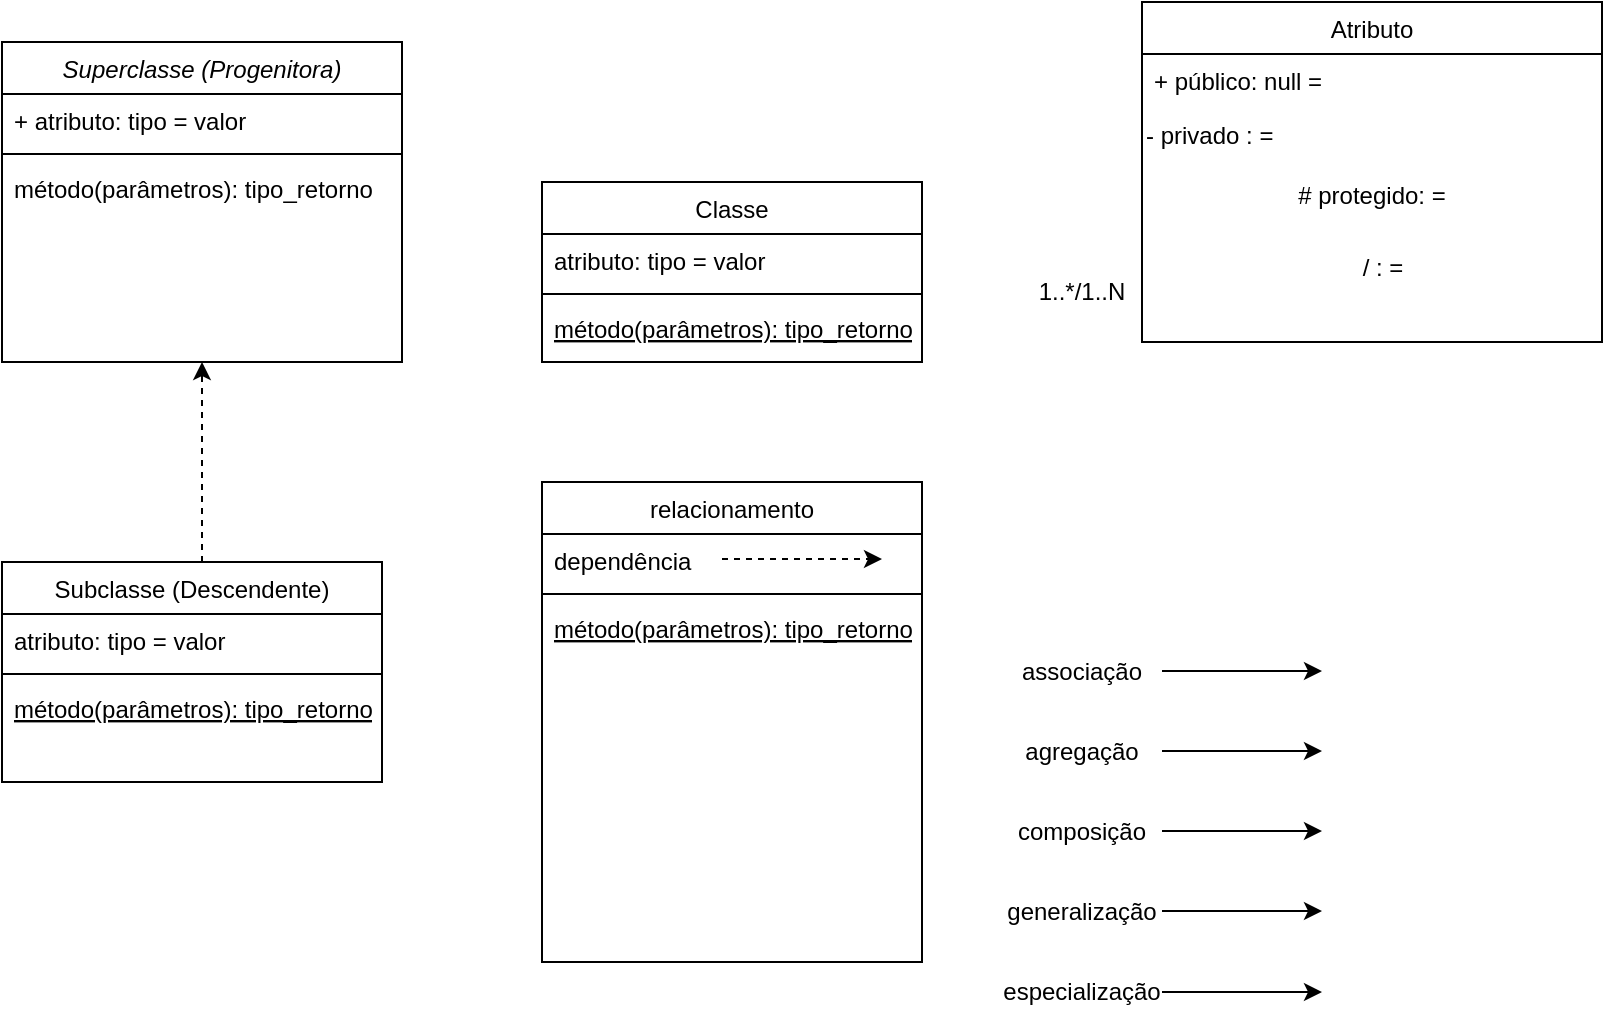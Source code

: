 <mxfile version="22.1.3" type="github">
  <diagram id="C5RBs43oDa-KdzZeNtuy" name="Page-1">
    <mxGraphModel dx="1707" dy="478" grid="1" gridSize="10" guides="1" tooltips="1" connect="1" arrows="1" fold="1" page="1" pageScale="1" pageWidth="827" pageHeight="1169" math="0" shadow="0">
      <root>
        <mxCell id="WIyWlLk6GJQsqaUBKTNV-0" />
        <mxCell id="WIyWlLk6GJQsqaUBKTNV-1" parent="WIyWlLk6GJQsqaUBKTNV-0" />
        <mxCell id="zkfFHV4jXpPFQw0GAbJ--0" value="Superclasse (Progenitora)" style="swimlane;fontStyle=2;align=center;verticalAlign=top;childLayout=stackLayout;horizontal=1;startSize=26;horizontalStack=0;resizeParent=1;resizeLast=0;collapsible=1;marginBottom=0;rounded=0;shadow=0;strokeWidth=1;" parent="WIyWlLk6GJQsqaUBKTNV-1" vertex="1">
          <mxGeometry x="-20" y="110" width="200" height="160" as="geometry">
            <mxRectangle x="230" y="140" width="160" height="26" as="alternateBounds" />
          </mxGeometry>
        </mxCell>
        <mxCell id="zkfFHV4jXpPFQw0GAbJ--1" value="+ atributo: tipo = valor&#xa;&#xa;" style="text;align=left;verticalAlign=top;spacingLeft=4;spacingRight=4;overflow=hidden;rotatable=0;points=[[0,0.5],[1,0.5]];portConstraint=eastwest;" parent="zkfFHV4jXpPFQw0GAbJ--0" vertex="1">
          <mxGeometry y="26" width="200" height="26" as="geometry" />
        </mxCell>
        <mxCell id="zkfFHV4jXpPFQw0GAbJ--4" value="" style="line;html=1;strokeWidth=1;align=left;verticalAlign=middle;spacingTop=-1;spacingLeft=3;spacingRight=3;rotatable=0;labelPosition=right;points=[];portConstraint=eastwest;" parent="zkfFHV4jXpPFQw0GAbJ--0" vertex="1">
          <mxGeometry y="52" width="200" height="8" as="geometry" />
        </mxCell>
        <mxCell id="zkfFHV4jXpPFQw0GAbJ--5" value="método(parâmetros): tipo_retorno" style="text;align=left;verticalAlign=top;spacingLeft=4;spacingRight=4;overflow=hidden;rotatable=0;points=[[0,0.5],[1,0.5]];portConstraint=eastwest;" parent="zkfFHV4jXpPFQw0GAbJ--0" vertex="1">
          <mxGeometry y="60" width="200" height="26" as="geometry" />
        </mxCell>
        <mxCell id="zkfFHV4jXpPFQw0GAbJ--6" value="Subclasse (Descendente)" style="swimlane;fontStyle=0;align=center;verticalAlign=top;childLayout=stackLayout;horizontal=1;startSize=26;horizontalStack=0;resizeParent=1;resizeLast=0;collapsible=1;marginBottom=0;rounded=0;shadow=0;strokeWidth=1;" parent="WIyWlLk6GJQsqaUBKTNV-1" vertex="1">
          <mxGeometry x="-20" y="370" width="190" height="110" as="geometry">
            <mxRectangle x="-20" y="370" width="160" height="26" as="alternateBounds" />
          </mxGeometry>
        </mxCell>
        <mxCell id="zkfFHV4jXpPFQw0GAbJ--7" value="atributo: tipo = valor" style="text;align=left;verticalAlign=top;spacingLeft=4;spacingRight=4;overflow=hidden;rotatable=0;points=[[0,0.5],[1,0.5]];portConstraint=eastwest;" parent="zkfFHV4jXpPFQw0GAbJ--6" vertex="1">
          <mxGeometry y="26" width="190" height="26" as="geometry" />
        </mxCell>
        <mxCell id="zkfFHV4jXpPFQw0GAbJ--9" value="" style="line;html=1;strokeWidth=1;align=left;verticalAlign=middle;spacingTop=-1;spacingLeft=3;spacingRight=3;rotatable=0;labelPosition=right;points=[];portConstraint=eastwest;" parent="zkfFHV4jXpPFQw0GAbJ--6" vertex="1">
          <mxGeometry y="52" width="190" height="8" as="geometry" />
        </mxCell>
        <mxCell id="zkfFHV4jXpPFQw0GAbJ--10" value="método(parâmetros): tipo_retorno" style="text;align=left;verticalAlign=top;spacingLeft=4;spacingRight=4;overflow=hidden;rotatable=0;points=[[0,0.5],[1,0.5]];portConstraint=eastwest;fontStyle=4" parent="zkfFHV4jXpPFQw0GAbJ--6" vertex="1">
          <mxGeometry y="60" width="190" height="26" as="geometry" />
        </mxCell>
        <mxCell id="96-uau5MpeNuF_do8JP8-1" value="Classe" style="swimlane;fontStyle=0;align=center;verticalAlign=top;childLayout=stackLayout;horizontal=1;startSize=26;horizontalStack=0;resizeParent=1;resizeLast=0;collapsible=1;marginBottom=0;rounded=0;shadow=0;strokeWidth=1;" vertex="1" parent="WIyWlLk6GJQsqaUBKTNV-1">
          <mxGeometry x="250" y="180" width="190" height="90" as="geometry">
            <mxRectangle x="130" y="380" width="160" height="26" as="alternateBounds" />
          </mxGeometry>
        </mxCell>
        <mxCell id="96-uau5MpeNuF_do8JP8-2" value="atributo: tipo = valor" style="text;align=left;verticalAlign=top;spacingLeft=4;spacingRight=4;overflow=hidden;rotatable=0;points=[[0,0.5],[1,0.5]];portConstraint=eastwest;" vertex="1" parent="96-uau5MpeNuF_do8JP8-1">
          <mxGeometry y="26" width="190" height="26" as="geometry" />
        </mxCell>
        <mxCell id="96-uau5MpeNuF_do8JP8-3" value="" style="line;html=1;strokeWidth=1;align=left;verticalAlign=middle;spacingTop=-1;spacingLeft=3;spacingRight=3;rotatable=0;labelPosition=right;points=[];portConstraint=eastwest;" vertex="1" parent="96-uau5MpeNuF_do8JP8-1">
          <mxGeometry y="52" width="190" height="8" as="geometry" />
        </mxCell>
        <mxCell id="96-uau5MpeNuF_do8JP8-4" value="método(parâmetros): tipo_retorno" style="text;align=left;verticalAlign=top;spacingLeft=4;spacingRight=4;overflow=hidden;rotatable=0;points=[[0,0.5],[1,0.5]];portConstraint=eastwest;fontStyle=4" vertex="1" parent="96-uau5MpeNuF_do8JP8-1">
          <mxGeometry y="60" width="190" height="26" as="geometry" />
        </mxCell>
        <mxCell id="96-uau5MpeNuF_do8JP8-5" value="1..*/1..N" style="text;strokeColor=none;align=center;fillColor=none;html=1;verticalAlign=middle;whiteSpace=wrap;rounded=0;" vertex="1" parent="WIyWlLk6GJQsqaUBKTNV-1">
          <mxGeometry x="490" y="220" width="60" height="30" as="geometry" />
        </mxCell>
        <mxCell id="96-uau5MpeNuF_do8JP8-8" value="" style="edgeStyle=none;orthogonalLoop=1;jettySize=auto;html=1;rounded=0;entryX=0.5;entryY=1;entryDx=0;entryDy=0;dashed=1;" edge="1" parent="WIyWlLk6GJQsqaUBKTNV-1" target="zkfFHV4jXpPFQw0GAbJ--0">
          <mxGeometry width="80" relative="1" as="geometry">
            <mxPoint x="80" y="370" as="sourcePoint" />
            <mxPoint x="170" y="330" as="targetPoint" />
            <Array as="points">
              <mxPoint x="80" y="320" />
            </Array>
          </mxGeometry>
        </mxCell>
        <mxCell id="96-uau5MpeNuF_do8JP8-9" value="Atributo" style="swimlane;fontStyle=0;align=center;verticalAlign=top;childLayout=stackLayout;horizontal=1;startSize=26;horizontalStack=0;resizeParent=1;resizeLast=0;collapsible=1;marginBottom=0;rounded=0;shadow=0;strokeWidth=1;" vertex="1" parent="WIyWlLk6GJQsqaUBKTNV-1">
          <mxGeometry x="550" y="90" width="230" height="170" as="geometry">
            <mxRectangle x="130" y="380" width="160" height="26" as="alternateBounds" />
          </mxGeometry>
        </mxCell>
        <mxCell id="96-uau5MpeNuF_do8JP8-10" value="+ público: null = " style="text;align=left;verticalAlign=top;spacingLeft=4;spacingRight=4;overflow=hidden;rotatable=0;points=[[0,0.5],[1,0.5]];portConstraint=eastwest;" vertex="1" parent="96-uau5MpeNuF_do8JP8-9">
          <mxGeometry y="26" width="230" height="26" as="geometry" />
        </mxCell>
        <mxCell id="96-uau5MpeNuF_do8JP8-13" value="- privado : =" style="text;html=1;align=left;verticalAlign=middle;resizable=0;points=[];autosize=1;strokeColor=none;fillColor=none;" vertex="1" parent="96-uau5MpeNuF_do8JP8-9">
          <mxGeometry y="52" width="230" height="30" as="geometry" />
        </mxCell>
        <mxCell id="96-uau5MpeNuF_do8JP8-14" value="# protegido: =" style="text;strokeColor=none;align=center;fillColor=none;html=1;verticalAlign=middle;whiteSpace=wrap;rounded=0;" vertex="1" parent="96-uau5MpeNuF_do8JP8-9">
          <mxGeometry y="82" width="230" height="30" as="geometry" />
        </mxCell>
        <mxCell id="96-uau5MpeNuF_do8JP8-15" value="/ : =" style="text;html=1;align=center;verticalAlign=middle;resizable=0;points=[];autosize=1;strokeColor=none;fillColor=none;" vertex="1" parent="WIyWlLk6GJQsqaUBKTNV-1">
          <mxGeometry x="650" y="208" width="40" height="30" as="geometry" />
        </mxCell>
        <mxCell id="96-uau5MpeNuF_do8JP8-16" value="relacionamento" style="swimlane;fontStyle=0;align=center;verticalAlign=top;childLayout=stackLayout;horizontal=1;startSize=26;horizontalStack=0;resizeParent=1;resizeLast=0;collapsible=1;marginBottom=0;rounded=0;shadow=0;strokeWidth=1;" vertex="1" parent="WIyWlLk6GJQsqaUBKTNV-1">
          <mxGeometry x="250" y="330" width="190" height="240" as="geometry">
            <mxRectangle x="130" y="380" width="160" height="26" as="alternateBounds" />
          </mxGeometry>
        </mxCell>
        <mxCell id="96-uau5MpeNuF_do8JP8-17" value="dependência" style="text;align=left;verticalAlign=top;spacingLeft=4;spacingRight=4;overflow=hidden;rotatable=0;points=[[0,0.5],[1,0.5]];portConstraint=eastwest;" vertex="1" parent="96-uau5MpeNuF_do8JP8-16">
          <mxGeometry y="26" width="190" height="26" as="geometry" />
        </mxCell>
        <mxCell id="96-uau5MpeNuF_do8JP8-20" value="" style="edgeStyle=none;orthogonalLoop=1;jettySize=auto;html=1;rounded=0;dashed=1;" edge="1" parent="96-uau5MpeNuF_do8JP8-16">
          <mxGeometry width="80" relative="1" as="geometry">
            <mxPoint x="90" y="38.5" as="sourcePoint" />
            <mxPoint x="170" y="38.5" as="targetPoint" />
            <Array as="points" />
          </mxGeometry>
        </mxCell>
        <mxCell id="96-uau5MpeNuF_do8JP8-18" value="" style="line;html=1;strokeWidth=1;align=left;verticalAlign=middle;spacingTop=-1;spacingLeft=3;spacingRight=3;rotatable=0;labelPosition=right;points=[];portConstraint=eastwest;" vertex="1" parent="96-uau5MpeNuF_do8JP8-16">
          <mxGeometry y="52" width="190" height="8" as="geometry" />
        </mxCell>
        <mxCell id="96-uau5MpeNuF_do8JP8-19" value="método(parâmetros): tipo_retorno" style="text;align=left;verticalAlign=top;spacingLeft=4;spacingRight=4;overflow=hidden;rotatable=0;points=[[0,0.5],[1,0.5]];portConstraint=eastwest;fontStyle=4" vertex="1" parent="96-uau5MpeNuF_do8JP8-16">
          <mxGeometry y="60" width="190" height="26" as="geometry" />
        </mxCell>
        <mxCell id="96-uau5MpeNuF_do8JP8-21" value="associação" style="text;strokeColor=none;align=center;fillColor=none;html=1;verticalAlign=middle;whiteSpace=wrap;rounded=0;" vertex="1" parent="WIyWlLk6GJQsqaUBKTNV-1">
          <mxGeometry x="490" y="410" width="60" height="30" as="geometry" />
        </mxCell>
        <mxCell id="96-uau5MpeNuF_do8JP8-22" value="" style="edgeStyle=none;orthogonalLoop=1;jettySize=auto;html=1;rounded=0;" edge="1" parent="WIyWlLk6GJQsqaUBKTNV-1">
          <mxGeometry width="80" relative="1" as="geometry">
            <mxPoint x="560" y="424.5" as="sourcePoint" />
            <mxPoint x="640" y="424.5" as="targetPoint" />
            <Array as="points" />
          </mxGeometry>
        </mxCell>
        <mxCell id="96-uau5MpeNuF_do8JP8-23" value="agregação" style="text;strokeColor=none;align=center;fillColor=none;html=1;verticalAlign=middle;whiteSpace=wrap;rounded=0;" vertex="1" parent="WIyWlLk6GJQsqaUBKTNV-1">
          <mxGeometry x="490" y="450" width="60" height="30" as="geometry" />
        </mxCell>
        <mxCell id="96-uau5MpeNuF_do8JP8-24" value="" style="edgeStyle=none;orthogonalLoop=1;jettySize=auto;html=1;rounded=0;" edge="1" parent="WIyWlLk6GJQsqaUBKTNV-1">
          <mxGeometry width="80" relative="1" as="geometry">
            <mxPoint x="560" y="464.5" as="sourcePoint" />
            <mxPoint x="640" y="464.5" as="targetPoint" />
            <Array as="points" />
          </mxGeometry>
        </mxCell>
        <mxCell id="96-uau5MpeNuF_do8JP8-25" value="composição" style="text;strokeColor=none;align=center;fillColor=none;html=1;verticalAlign=middle;whiteSpace=wrap;rounded=0;" vertex="1" parent="WIyWlLk6GJQsqaUBKTNV-1">
          <mxGeometry x="490" y="490" width="60" height="30" as="geometry" />
        </mxCell>
        <mxCell id="96-uau5MpeNuF_do8JP8-26" value="" style="edgeStyle=none;orthogonalLoop=1;jettySize=auto;html=1;rounded=0;" edge="1" parent="WIyWlLk6GJQsqaUBKTNV-1">
          <mxGeometry width="80" relative="1" as="geometry">
            <mxPoint x="560" y="504.5" as="sourcePoint" />
            <mxPoint x="640" y="504.5" as="targetPoint" />
            <Array as="points" />
          </mxGeometry>
        </mxCell>
        <mxCell id="96-uau5MpeNuF_do8JP8-27" value="especialização" style="text;strokeColor=none;align=center;fillColor=none;html=1;verticalAlign=middle;whiteSpace=wrap;rounded=0;" vertex="1" parent="WIyWlLk6GJQsqaUBKTNV-1">
          <mxGeometry x="490" y="570" width="60" height="30" as="geometry" />
        </mxCell>
        <mxCell id="96-uau5MpeNuF_do8JP8-28" value="generalização" style="text;strokeColor=none;align=center;fillColor=none;html=1;verticalAlign=middle;whiteSpace=wrap;rounded=0;" vertex="1" parent="WIyWlLk6GJQsqaUBKTNV-1">
          <mxGeometry x="490" y="530" width="60" height="30" as="geometry" />
        </mxCell>
        <mxCell id="96-uau5MpeNuF_do8JP8-29" value="" style="edgeStyle=none;orthogonalLoop=1;jettySize=auto;html=1;rounded=0;" edge="1" parent="WIyWlLk6GJQsqaUBKTNV-1">
          <mxGeometry width="80" relative="1" as="geometry">
            <mxPoint x="560" y="544.5" as="sourcePoint" />
            <mxPoint x="640" y="544.5" as="targetPoint" />
            <Array as="points" />
          </mxGeometry>
        </mxCell>
        <mxCell id="96-uau5MpeNuF_do8JP8-30" value="" style="edgeStyle=none;orthogonalLoop=1;jettySize=auto;html=1;rounded=0;" edge="1" parent="WIyWlLk6GJQsqaUBKTNV-1">
          <mxGeometry width="80" relative="1" as="geometry">
            <mxPoint x="560" y="585" as="sourcePoint" />
            <mxPoint x="640" y="585" as="targetPoint" />
            <Array as="points" />
          </mxGeometry>
        </mxCell>
      </root>
    </mxGraphModel>
  </diagram>
</mxfile>
